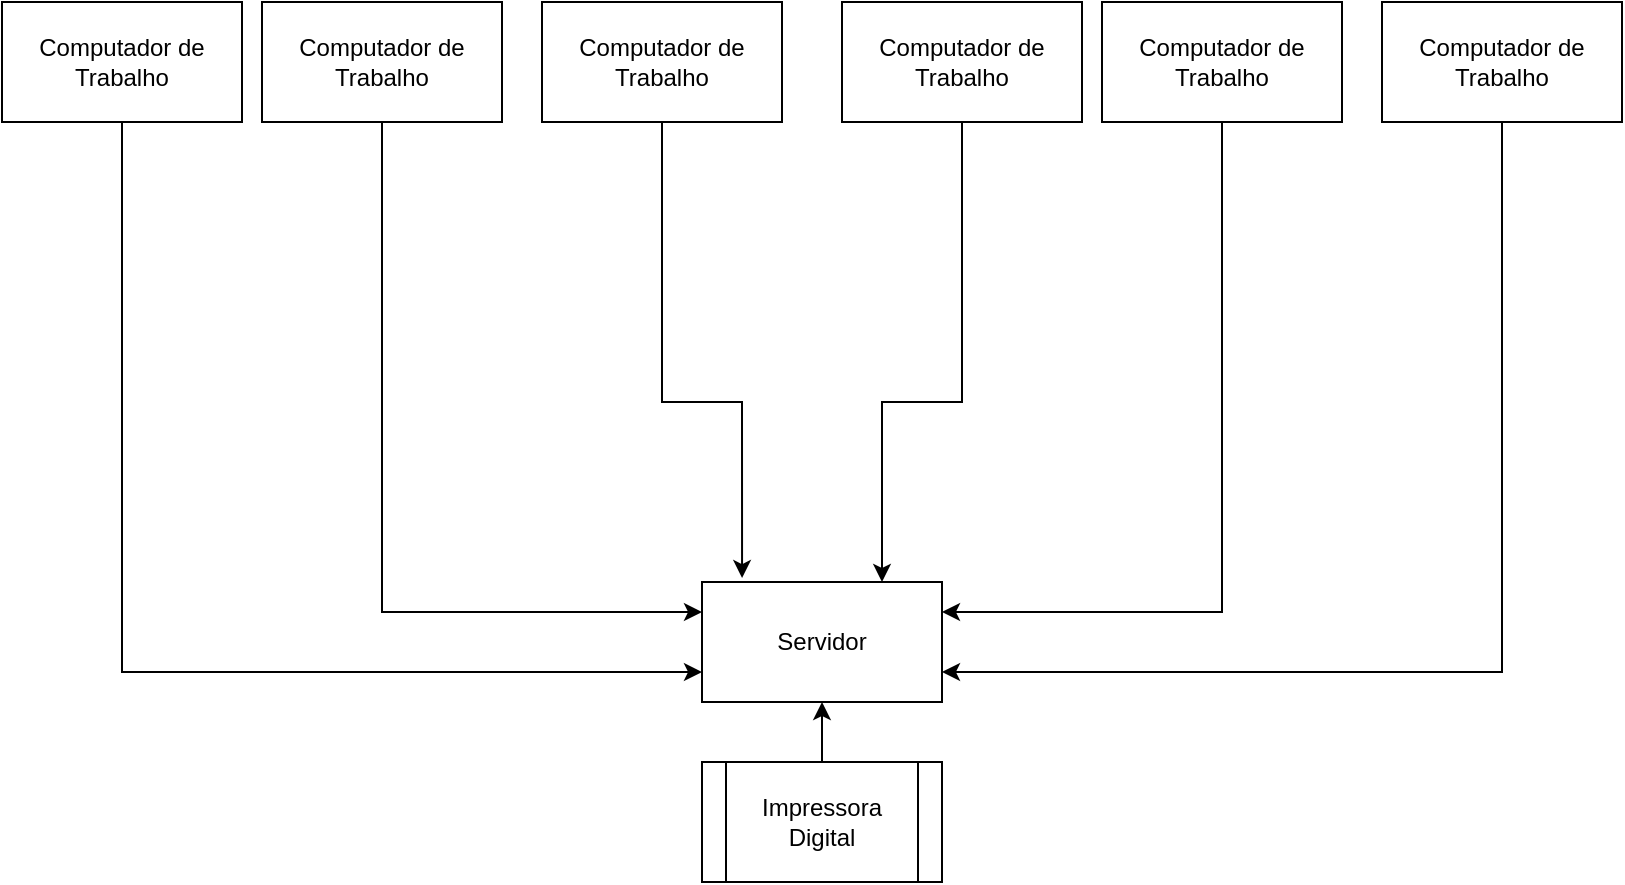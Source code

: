 <mxfile version="13.6.3" type="device"><diagram id="3m0FtMOHUuW9A6gc5kOC" name="Page-1"><mxGraphModel dx="868" dy="482" grid="1" gridSize="10" guides="1" tooltips="1" connect="1" arrows="1" fold="1" page="1" pageScale="1" pageWidth="827" pageHeight="1169" math="0" shadow="0"><root><mxCell id="0"/><mxCell id="1" parent="0"/><mxCell id="mm-IvUuuPi7Oo4wgyGmF-12" style="edgeStyle=orthogonalEdgeStyle;rounded=0;orthogonalLoop=1;jettySize=auto;html=1;exitX=0.5;exitY=1;exitDx=0;exitDy=0;entryX=0;entryY=0.75;entryDx=0;entryDy=0;" edge="1" parent="1" source="mm-IvUuuPi7Oo4wgyGmF-1" target="mm-IvUuuPi7Oo4wgyGmF-11"><mxGeometry relative="1" as="geometry"><mxPoint x="70" y="250" as="targetPoint"/><Array as="points"><mxPoint x="70" y="375"/></Array></mxGeometry></mxCell><mxCell id="mm-IvUuuPi7Oo4wgyGmF-1" value="Computador de Trabalho" style="rounded=0;whiteSpace=wrap;html=1;" vertex="1" parent="1"><mxGeometry x="10" y="40" width="120" height="60" as="geometry"/></mxCell><mxCell id="mm-IvUuuPi7Oo4wgyGmF-13" style="edgeStyle=orthogonalEdgeStyle;rounded=0;orthogonalLoop=1;jettySize=auto;html=1;exitX=0.5;exitY=1;exitDx=0;exitDy=0;entryX=0;entryY=0.25;entryDx=0;entryDy=0;" edge="1" parent="1" source="mm-IvUuuPi7Oo4wgyGmF-4" target="mm-IvUuuPi7Oo4wgyGmF-11"><mxGeometry relative="1" as="geometry"><mxPoint x="340" y="353" as="targetPoint"/></mxGeometry></mxCell><mxCell id="mm-IvUuuPi7Oo4wgyGmF-4" value="Computador de Trabalho" style="rounded=0;whiteSpace=wrap;html=1;" vertex="1" parent="1"><mxGeometry x="140" y="40" width="120" height="60" as="geometry"/></mxCell><mxCell id="mm-IvUuuPi7Oo4wgyGmF-14" style="edgeStyle=orthogonalEdgeStyle;rounded=0;orthogonalLoop=1;jettySize=auto;html=1;exitX=0.5;exitY=1;exitDx=0;exitDy=0;entryX=0.167;entryY=-0.033;entryDx=0;entryDy=0;entryPerimeter=0;" edge="1" parent="1" source="mm-IvUuuPi7Oo4wgyGmF-5" target="mm-IvUuuPi7Oo4wgyGmF-11"><mxGeometry relative="1" as="geometry"><Array as="points"><mxPoint x="340" y="240"/><mxPoint x="380" y="240"/></Array></mxGeometry></mxCell><mxCell id="mm-IvUuuPi7Oo4wgyGmF-5" value="Computador de Trabalho" style="rounded=0;whiteSpace=wrap;html=1;" vertex="1" parent="1"><mxGeometry x="280" y="40" width="120" height="60" as="geometry"/></mxCell><mxCell id="mm-IvUuuPi7Oo4wgyGmF-15" style="edgeStyle=orthogonalEdgeStyle;rounded=0;orthogonalLoop=1;jettySize=auto;html=1;exitX=0.5;exitY=1;exitDx=0;exitDy=0;entryX=0.75;entryY=0;entryDx=0;entryDy=0;" edge="1" parent="1" source="mm-IvUuuPi7Oo4wgyGmF-6" target="mm-IvUuuPi7Oo4wgyGmF-11"><mxGeometry relative="1" as="geometry"><Array as="points"><mxPoint x="490" y="240"/><mxPoint x="450" y="240"/></Array></mxGeometry></mxCell><mxCell id="mm-IvUuuPi7Oo4wgyGmF-6" value="Computador de Trabalho" style="rounded=0;whiteSpace=wrap;html=1;" vertex="1" parent="1"><mxGeometry x="430" y="40" width="120" height="60" as="geometry"/></mxCell><mxCell id="mm-IvUuuPi7Oo4wgyGmF-16" style="edgeStyle=orthogonalEdgeStyle;rounded=0;orthogonalLoop=1;jettySize=auto;html=1;exitX=0.5;exitY=1;exitDx=0;exitDy=0;entryX=1;entryY=0.25;entryDx=0;entryDy=0;" edge="1" parent="1" source="mm-IvUuuPi7Oo4wgyGmF-7" target="mm-IvUuuPi7Oo4wgyGmF-11"><mxGeometry relative="1" as="geometry"><mxPoint x="490" y="360" as="targetPoint"/></mxGeometry></mxCell><mxCell id="mm-IvUuuPi7Oo4wgyGmF-7" value="Computador de Trabalho" style="rounded=0;whiteSpace=wrap;html=1;" vertex="1" parent="1"><mxGeometry x="560" y="40" width="120" height="60" as="geometry"/></mxCell><mxCell id="mm-IvUuuPi7Oo4wgyGmF-17" style="edgeStyle=orthogonalEdgeStyle;rounded=0;orthogonalLoop=1;jettySize=auto;html=1;exitX=0.5;exitY=1;exitDx=0;exitDy=0;entryX=1;entryY=0.75;entryDx=0;entryDy=0;" edge="1" parent="1" source="mm-IvUuuPi7Oo4wgyGmF-8" target="mm-IvUuuPi7Oo4wgyGmF-11"><mxGeometry relative="1" as="geometry"><mxPoint x="760" y="150" as="targetPoint"/></mxGeometry></mxCell><mxCell id="mm-IvUuuPi7Oo4wgyGmF-8" value="Computador de Trabalho" style="rounded=0;whiteSpace=wrap;html=1;" vertex="1" parent="1"><mxGeometry x="700" y="40" width="120" height="60" as="geometry"/></mxCell><mxCell id="mm-IvUuuPi7Oo4wgyGmF-11" value="Servidor" style="rounded=0;whiteSpace=wrap;html=1;" vertex="1" parent="1"><mxGeometry x="360" y="330" width="120" height="60" as="geometry"/></mxCell><mxCell id="mm-IvUuuPi7Oo4wgyGmF-20" style="edgeStyle=orthogonalEdgeStyle;rounded=0;orthogonalLoop=1;jettySize=auto;html=1;exitX=0.5;exitY=0;exitDx=0;exitDy=0;entryX=0.5;entryY=1;entryDx=0;entryDy=0;" edge="1" parent="1" source="mm-IvUuuPi7Oo4wgyGmF-18" target="mm-IvUuuPi7Oo4wgyGmF-11"><mxGeometry relative="1" as="geometry"/></mxCell><mxCell id="mm-IvUuuPi7Oo4wgyGmF-18" value="Impressora Digital" style="shape=process;whiteSpace=wrap;html=1;backgroundOutline=1;" vertex="1" parent="1"><mxGeometry x="360" y="420" width="120" height="60" as="geometry"/></mxCell></root></mxGraphModel></diagram></mxfile>